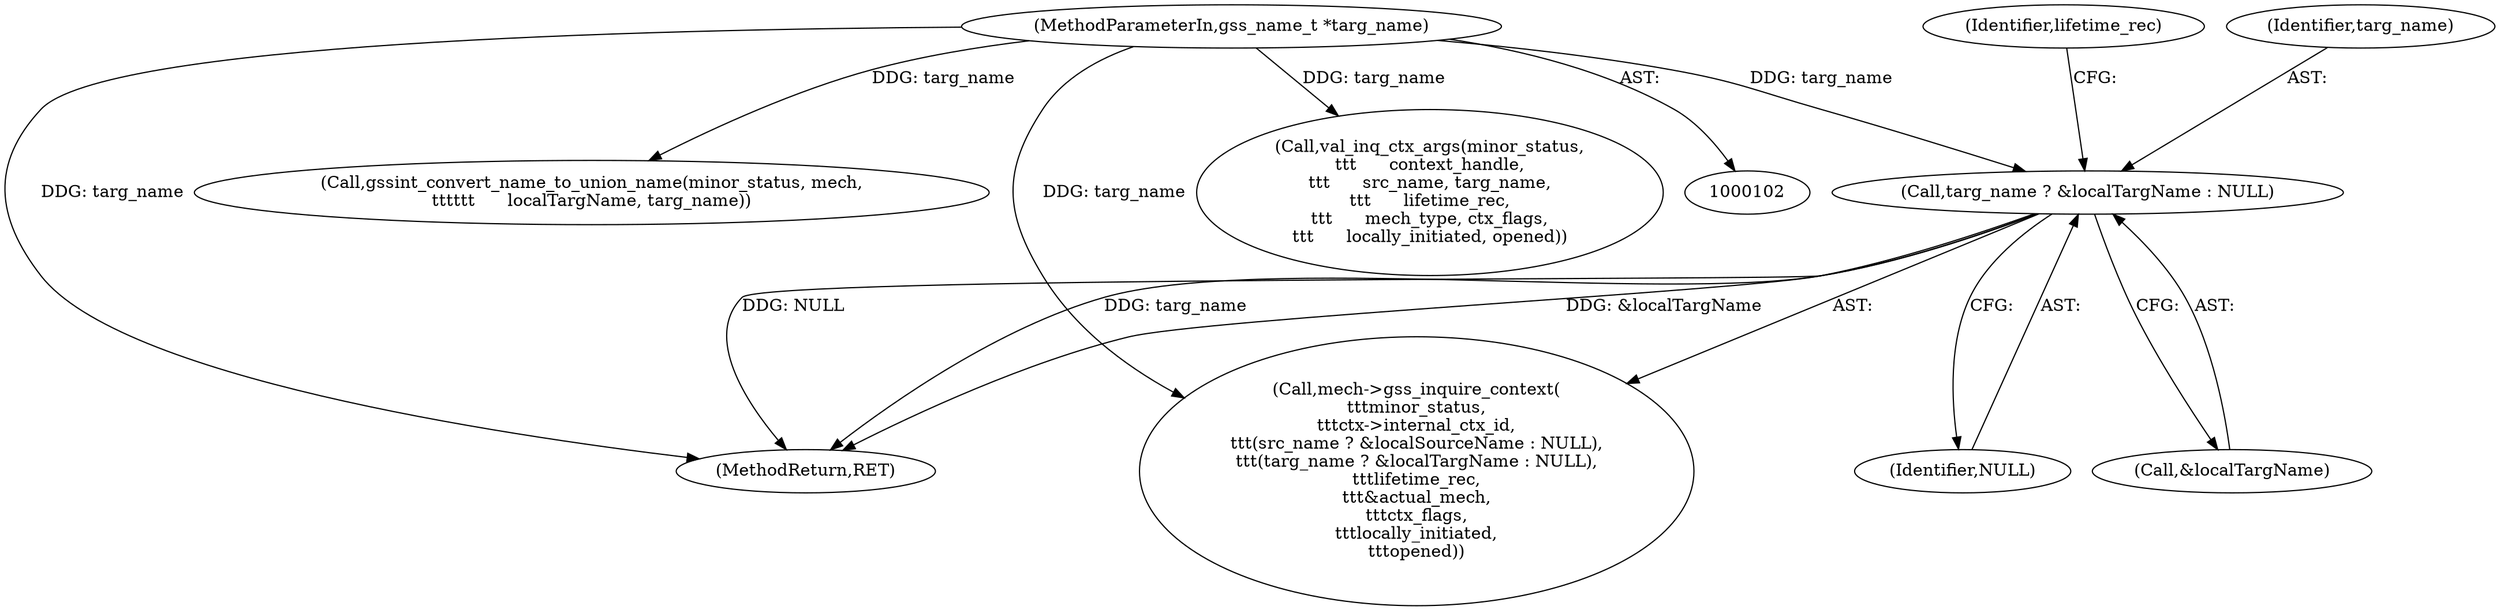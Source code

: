 digraph "0_krb5_56f7b1bc95a2a3eeb420e069e7655fb181ade5cf_5@pointer" {
"1000196" [label="(Call,targ_name ? &localTargName : NULL)"];
"1000106" [label="(MethodParameterIn,gss_name_t *targ_name)"];
"1000106" [label="(MethodParameterIn,gss_name_t *targ_name)"];
"1000186" [label="(Call,mech->gss_inquire_context(\n\t\t\tminor_status,\n\t\t\tctx->internal_ctx_id,\n\t\t\t(src_name ? &localSourceName : NULL),\n\t\t\t(targ_name ? &localTargName : NULL),\n\t\t\tlifetime_rec,\n\t\t\t&actual_mech,\n\t\t\tctx_flags,\n\t\t\tlocally_initiated,\n\t\t\topened))"];
"1000258" [label="(Call,gssint_convert_name_to_union_name(minor_status, mech,\n\t\t\t\t\t\t      localTargName, targ_name))"];
"1000200" [label="(Identifier,NULL)"];
"1000198" [label="(Call,&localTargName)"];
"1000197" [label="(Identifier,targ_name)"];
"1000201" [label="(Identifier,lifetime_rec)"];
"1000128" [label="(Call,val_inq_ctx_args(minor_status,\n\t\t\t      context_handle,\n\t\t\t      src_name, targ_name,\n\t\t\t      lifetime_rec,\n\t\t\t      mech_type, ctx_flags,\n\t\t\t      locally_initiated, opened))"];
"1000293" [label="(MethodReturn,RET)"];
"1000196" [label="(Call,targ_name ? &localTargName : NULL)"];
"1000196" -> "1000186"  [label="AST: "];
"1000196" -> "1000198"  [label="CFG: "];
"1000196" -> "1000200"  [label="CFG: "];
"1000197" -> "1000196"  [label="AST: "];
"1000198" -> "1000196"  [label="AST: "];
"1000200" -> "1000196"  [label="AST: "];
"1000201" -> "1000196"  [label="CFG: "];
"1000196" -> "1000293"  [label="DDG: NULL"];
"1000196" -> "1000293"  [label="DDG: targ_name"];
"1000196" -> "1000293"  [label="DDG: &localTargName"];
"1000106" -> "1000196"  [label="DDG: targ_name"];
"1000106" -> "1000102"  [label="AST: "];
"1000106" -> "1000293"  [label="DDG: targ_name"];
"1000106" -> "1000128"  [label="DDG: targ_name"];
"1000106" -> "1000186"  [label="DDG: targ_name"];
"1000106" -> "1000258"  [label="DDG: targ_name"];
}

